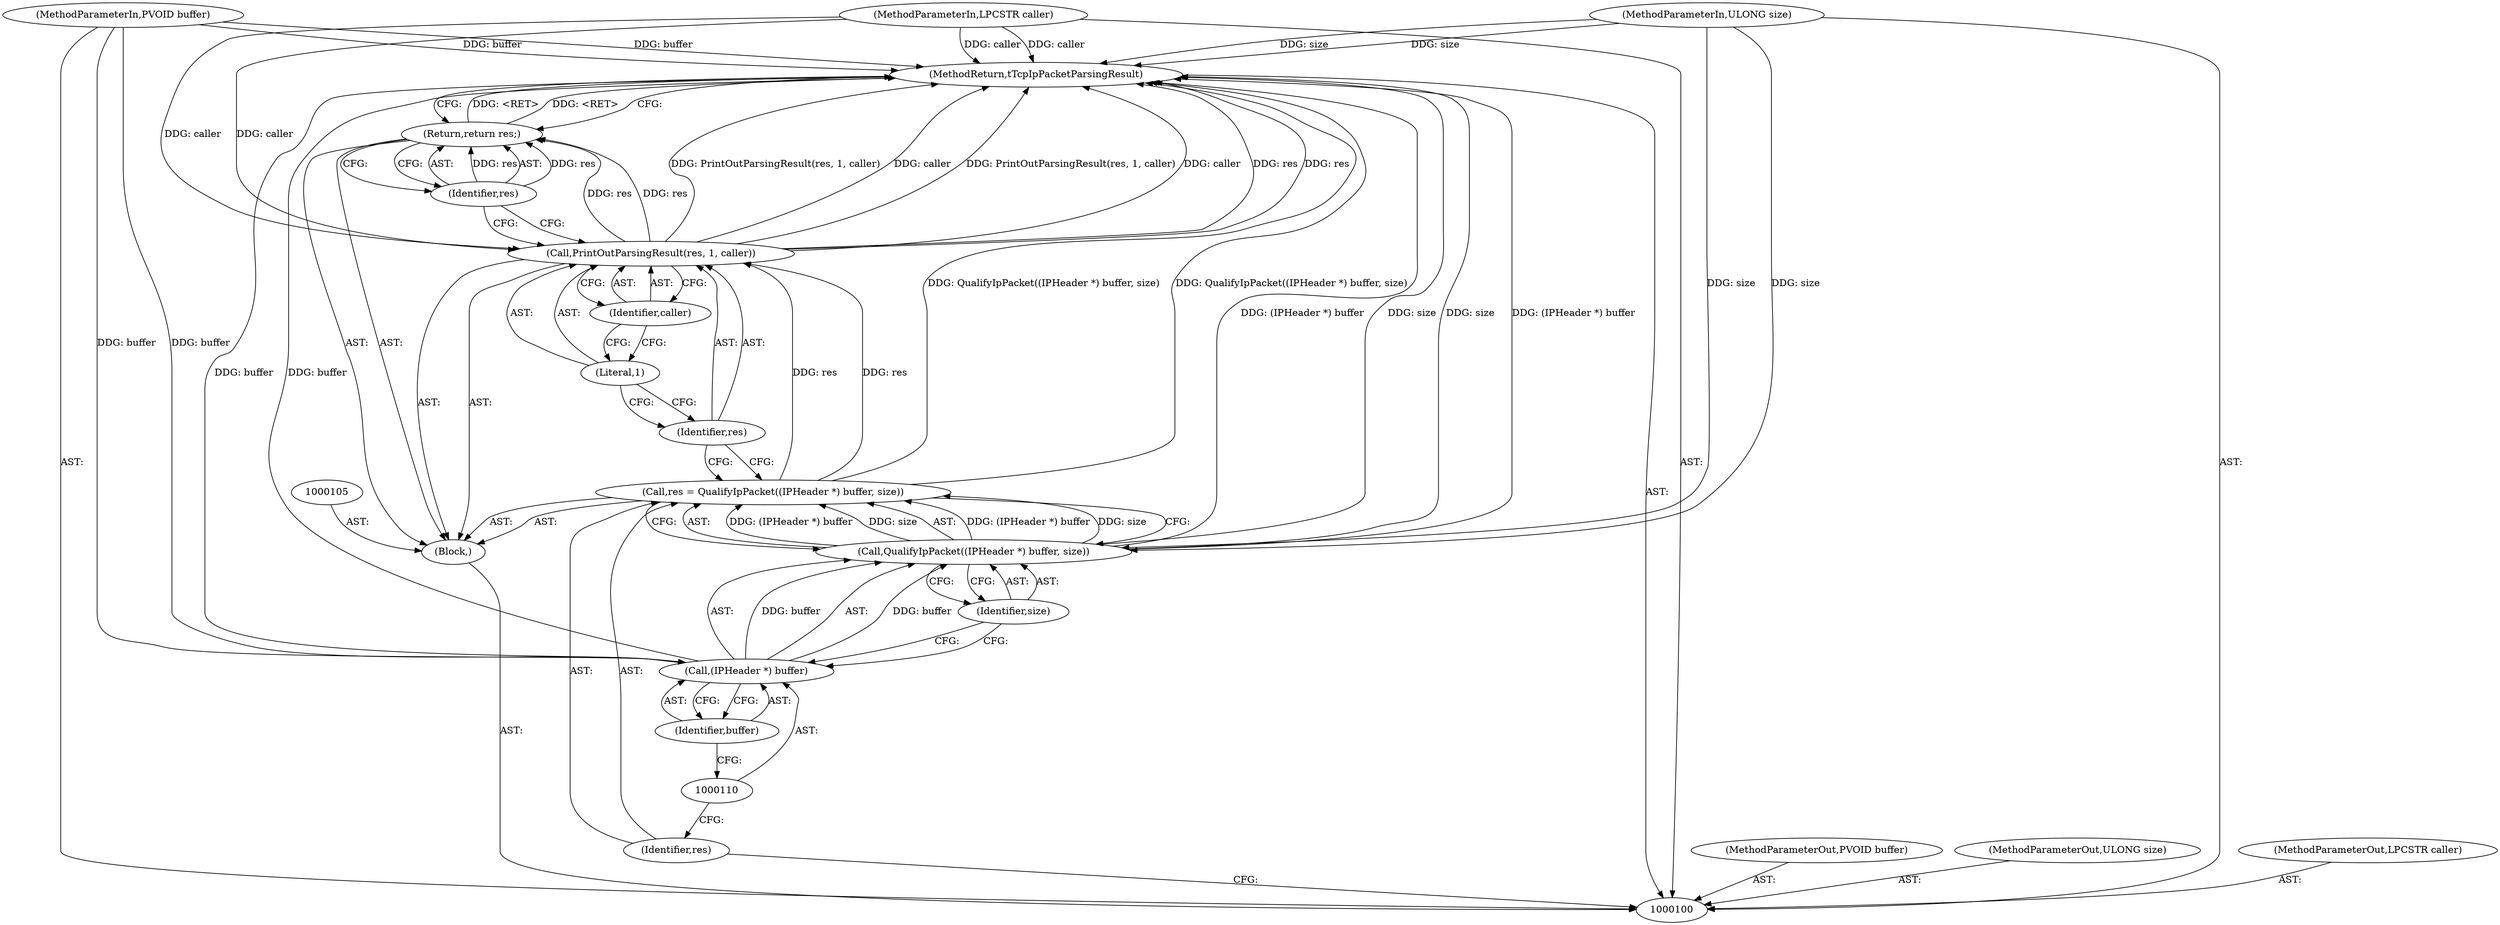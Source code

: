 digraph "1_kvm-guest-drivers-windows_723416fa4210b7464b28eab89cc76252e6193ac1_4" {
"1000119" [label="(MethodReturn,tTcpIpPacketParsingResult)"];
"1000101" [label="(MethodParameterIn,PVOID buffer)"];
"1000148" [label="(MethodParameterOut,PVOID buffer)"];
"1000102" [label="(MethodParameterIn,ULONG size)"];
"1000149" [label="(MethodParameterOut,ULONG size)"];
"1000103" [label="(MethodParameterIn,LPCSTR caller)"];
"1000150" [label="(MethodParameterOut,LPCSTR caller)"];
"1000104" [label="(Block,)"];
"1000106" [label="(Call,res = QualifyIpPacket((IPHeader *) buffer, size))"];
"1000107" [label="(Identifier,res)"];
"1000108" [label="(Call,QualifyIpPacket((IPHeader *) buffer, size))"];
"1000109" [label="(Call,(IPHeader *) buffer)"];
"1000111" [label="(Identifier,buffer)"];
"1000112" [label="(Identifier,size)"];
"1000114" [label="(Identifier,res)"];
"1000115" [label="(Literal,1)"];
"1000116" [label="(Identifier,caller)"];
"1000113" [label="(Call,PrintOutParsingResult(res, 1, caller))"];
"1000118" [label="(Identifier,res)"];
"1000117" [label="(Return,return res;)"];
"1000119" -> "1000100"  [label="AST: "];
"1000119" -> "1000117"  [label="CFG: "];
"1000117" -> "1000119"  [label="DDG: <RET>"];
"1000106" -> "1000119"  [label="DDG: QualifyIpPacket((IPHeader *) buffer, size)"];
"1000113" -> "1000119"  [label="DDG: res"];
"1000113" -> "1000119"  [label="DDG: PrintOutParsingResult(res, 1, caller)"];
"1000113" -> "1000119"  [label="DDG: caller"];
"1000103" -> "1000119"  [label="DDG: caller"];
"1000102" -> "1000119"  [label="DDG: size"];
"1000108" -> "1000119"  [label="DDG: size"];
"1000108" -> "1000119"  [label="DDG: (IPHeader *) buffer"];
"1000101" -> "1000119"  [label="DDG: buffer"];
"1000109" -> "1000119"  [label="DDG: buffer"];
"1000101" -> "1000100"  [label="AST: "];
"1000101" -> "1000119"  [label="DDG: buffer"];
"1000101" -> "1000109"  [label="DDG: buffer"];
"1000148" -> "1000100"  [label="AST: "];
"1000102" -> "1000100"  [label="AST: "];
"1000102" -> "1000119"  [label="DDG: size"];
"1000102" -> "1000108"  [label="DDG: size"];
"1000149" -> "1000100"  [label="AST: "];
"1000103" -> "1000100"  [label="AST: "];
"1000103" -> "1000119"  [label="DDG: caller"];
"1000103" -> "1000113"  [label="DDG: caller"];
"1000150" -> "1000100"  [label="AST: "];
"1000104" -> "1000100"  [label="AST: "];
"1000105" -> "1000104"  [label="AST: "];
"1000106" -> "1000104"  [label="AST: "];
"1000113" -> "1000104"  [label="AST: "];
"1000117" -> "1000104"  [label="AST: "];
"1000106" -> "1000104"  [label="AST: "];
"1000106" -> "1000108"  [label="CFG: "];
"1000107" -> "1000106"  [label="AST: "];
"1000108" -> "1000106"  [label="AST: "];
"1000114" -> "1000106"  [label="CFG: "];
"1000106" -> "1000119"  [label="DDG: QualifyIpPacket((IPHeader *) buffer, size)"];
"1000108" -> "1000106"  [label="DDG: (IPHeader *) buffer"];
"1000108" -> "1000106"  [label="DDG: size"];
"1000106" -> "1000113"  [label="DDG: res"];
"1000107" -> "1000106"  [label="AST: "];
"1000107" -> "1000100"  [label="CFG: "];
"1000110" -> "1000107"  [label="CFG: "];
"1000108" -> "1000106"  [label="AST: "];
"1000108" -> "1000112"  [label="CFG: "];
"1000109" -> "1000108"  [label="AST: "];
"1000112" -> "1000108"  [label="AST: "];
"1000106" -> "1000108"  [label="CFG: "];
"1000108" -> "1000119"  [label="DDG: size"];
"1000108" -> "1000119"  [label="DDG: (IPHeader *) buffer"];
"1000108" -> "1000106"  [label="DDG: (IPHeader *) buffer"];
"1000108" -> "1000106"  [label="DDG: size"];
"1000109" -> "1000108"  [label="DDG: buffer"];
"1000102" -> "1000108"  [label="DDG: size"];
"1000109" -> "1000108"  [label="AST: "];
"1000109" -> "1000111"  [label="CFG: "];
"1000110" -> "1000109"  [label="AST: "];
"1000111" -> "1000109"  [label="AST: "];
"1000112" -> "1000109"  [label="CFG: "];
"1000109" -> "1000119"  [label="DDG: buffer"];
"1000109" -> "1000108"  [label="DDG: buffer"];
"1000101" -> "1000109"  [label="DDG: buffer"];
"1000111" -> "1000109"  [label="AST: "];
"1000111" -> "1000110"  [label="CFG: "];
"1000109" -> "1000111"  [label="CFG: "];
"1000112" -> "1000108"  [label="AST: "];
"1000112" -> "1000109"  [label="CFG: "];
"1000108" -> "1000112"  [label="CFG: "];
"1000114" -> "1000113"  [label="AST: "];
"1000114" -> "1000106"  [label="CFG: "];
"1000115" -> "1000114"  [label="CFG: "];
"1000115" -> "1000113"  [label="AST: "];
"1000115" -> "1000114"  [label="CFG: "];
"1000116" -> "1000115"  [label="CFG: "];
"1000116" -> "1000113"  [label="AST: "];
"1000116" -> "1000115"  [label="CFG: "];
"1000113" -> "1000116"  [label="CFG: "];
"1000113" -> "1000104"  [label="AST: "];
"1000113" -> "1000116"  [label="CFG: "];
"1000114" -> "1000113"  [label="AST: "];
"1000115" -> "1000113"  [label="AST: "];
"1000116" -> "1000113"  [label="AST: "];
"1000118" -> "1000113"  [label="CFG: "];
"1000113" -> "1000119"  [label="DDG: res"];
"1000113" -> "1000119"  [label="DDG: PrintOutParsingResult(res, 1, caller)"];
"1000113" -> "1000119"  [label="DDG: caller"];
"1000106" -> "1000113"  [label="DDG: res"];
"1000103" -> "1000113"  [label="DDG: caller"];
"1000113" -> "1000117"  [label="DDG: res"];
"1000118" -> "1000117"  [label="AST: "];
"1000118" -> "1000113"  [label="CFG: "];
"1000117" -> "1000118"  [label="CFG: "];
"1000118" -> "1000117"  [label="DDG: res"];
"1000117" -> "1000104"  [label="AST: "];
"1000117" -> "1000118"  [label="CFG: "];
"1000118" -> "1000117"  [label="AST: "];
"1000119" -> "1000117"  [label="CFG: "];
"1000117" -> "1000119"  [label="DDG: <RET>"];
"1000118" -> "1000117"  [label="DDG: res"];
"1000113" -> "1000117"  [label="DDG: res"];
}
